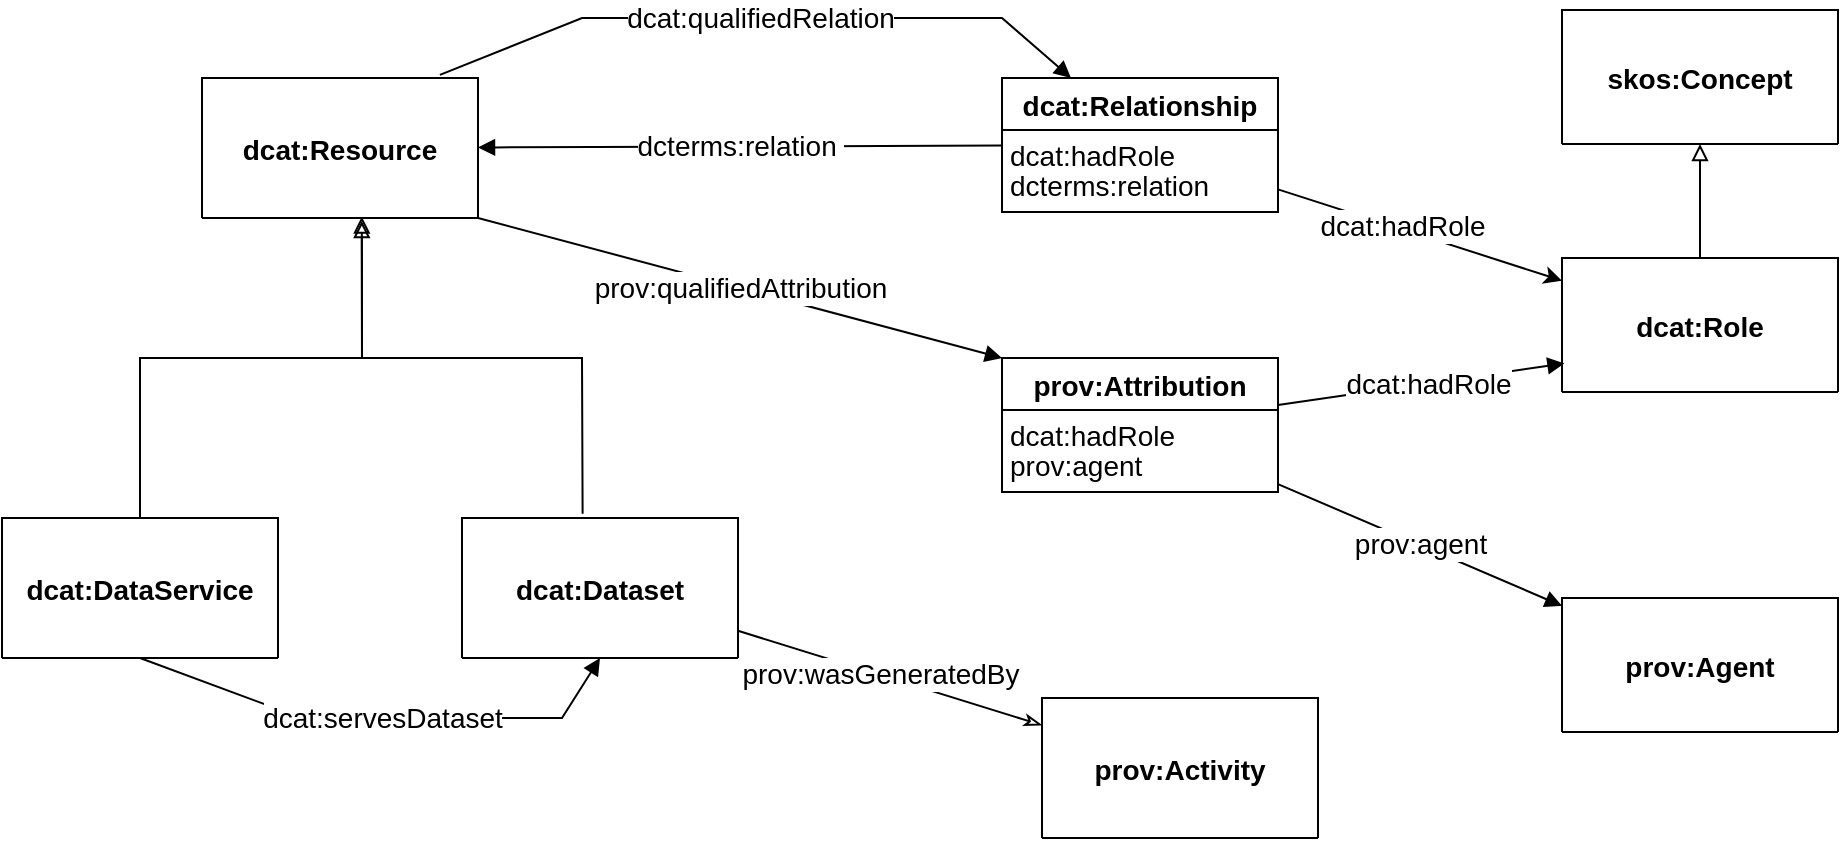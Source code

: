 <mxfile version="14.6.13" type="device"><diagram id="C5RBs43oDa-KdzZeNtuy" name="Page-1"><mxGraphModel dx="1181" dy="925" grid="1" gridSize="10" guides="1" tooltips="1" connect="1" arrows="1" fold="1" page="1" pageScale="1" pageWidth="827" pageHeight="1169" math="0" shadow="0"><root><mxCell id="WIyWlLk6GJQsqaUBKTNV-0"/><mxCell id="WIyWlLk6GJQsqaUBKTNV-1" parent="WIyWlLk6GJQsqaUBKTNV-0"/><mxCell id="lAlsXknyxqZ_k8VsZEve-19" value="" style="rounded=0;orthogonalLoop=1;jettySize=auto;html=1;" parent="WIyWlLk6GJQsqaUBKTNV-1" source="vmGSmUaiu8djbb4Gmsd6-274" target="lAlsXknyxqZ_k8VsZEve-16" edge="1"><mxGeometry relative="1" as="geometry"/></mxCell><mxCell id="lAlsXknyxqZ_k8VsZEve-37" value="dcat:hadRole" style="edgeLabel;html=1;align=center;verticalAlign=middle;resizable=0;points=[];fontSize=14;" parent="lAlsXknyxqZ_k8VsZEve-19" vertex="1" connectable="0"><mxGeometry x="-0.133" y="2" relative="1" as="geometry"><mxPoint as="offset"/></mxGeometry></mxCell><mxCell id="lAlsXknyxqZ_k8VsZEve-42" value="dcterms:relation&amp;nbsp;" style="edgeStyle=none;rounded=0;orthogonalLoop=1;jettySize=auto;html=1;endArrow=block;endFill=1;fontSize=14;" parent="WIyWlLk6GJQsqaUBKTNV-1" source="vmGSmUaiu8djbb4Gmsd6-274" target="lAlsXknyxqZ_k8VsZEve-39" edge="1"><mxGeometry relative="1" as="geometry"/></mxCell><mxCell id="vmGSmUaiu8djbb4Gmsd6-274" value="dcat:Relationship" style="swimlane;fontStyle=1;childLayout=stackLayout;horizontal=1;startSize=26;horizontalStack=0;resizeParent=1;resizeParentMax=0;resizeLast=0;collapsible=1;marginBottom=0;spacing=0;fontSize=14;" parent="WIyWlLk6GJQsqaUBKTNV-1" vertex="1"><mxGeometry x="110" y="60" width="138" height="67" as="geometry"/></mxCell><mxCell id="vmGSmUaiu8djbb4Gmsd6-275" value="dcat:hadRole" style="text;strokeColor=none;fillColor=none;align=left;verticalAlign=top;spacingLeft=4;spacingRight=4;overflow=hidden;rotatable=0;points=[[0,0.5],[1,0.5]];portConstraint=eastwest;fontStyle=0;spacing=0;fontSize=14;" parent="vmGSmUaiu8djbb4Gmsd6-274" vertex="1"><mxGeometry y="26" width="138" height="15" as="geometry"/></mxCell><mxCell id="vmGSmUaiu8djbb4Gmsd6-280" value="dcterms:relation" style="text;strokeColor=none;fillColor=none;align=left;verticalAlign=top;spacingLeft=4;spacingRight=4;overflow=hidden;rotatable=0;points=[[0,0.5],[1,0.5]];portConstraint=eastwest;fontStyle=0;spacing=0;fontSize=14;" parent="vmGSmUaiu8djbb4Gmsd6-274" vertex="1"><mxGeometry y="41" width="138" height="26" as="geometry"/></mxCell><mxCell id="lAlsXknyxqZ_k8VsZEve-23" value="" style="edgeStyle=orthogonalEdgeStyle;rounded=0;orthogonalLoop=1;jettySize=auto;html=1;endArrow=block;endFill=0;" parent="WIyWlLk6GJQsqaUBKTNV-1" source="lAlsXknyxqZ_k8VsZEve-16" target="lAlsXknyxqZ_k8VsZEve-20" edge="1"><mxGeometry relative="1" as="geometry"/></mxCell><mxCell id="lAlsXknyxqZ_k8VsZEve-16" value="dcat:Role" style="swimlane;fontStyle=1;childLayout=stackLayout;horizontal=1;startSize=67;horizontalStack=0;resizeParent=1;resizeParentMax=0;resizeLast=0;collapsible=1;marginBottom=0;spacing=0;fontSize=14;" parent="WIyWlLk6GJQsqaUBKTNV-1" vertex="1"><mxGeometry x="390" y="150" width="138" height="67" as="geometry"/></mxCell><mxCell id="lAlsXknyxqZ_k8VsZEve-20" value="skos:Concept" style="swimlane;fontStyle=1;childLayout=stackLayout;horizontal=1;startSize=67;horizontalStack=0;resizeParent=1;resizeParentMax=0;resizeLast=0;collapsible=1;marginBottom=0;spacing=0;fontSize=14;" parent="WIyWlLk6GJQsqaUBKTNV-1" vertex="1"><mxGeometry x="390" y="26" width="138" height="67" as="geometry"/></mxCell><mxCell id="lAlsXknyxqZ_k8VsZEve-29" style="rounded=0;orthogonalLoop=1;jettySize=auto;html=1;entryX=0.009;entryY=0.065;entryDx=0;entryDy=0;entryPerimeter=0;endArrow=block;endFill=1;" parent="WIyWlLk6GJQsqaUBKTNV-1" source="lAlsXknyxqZ_k8VsZEve-25" edge="1"><mxGeometry relative="1" as="geometry"><mxPoint x="391.242" y="202.69" as="targetPoint"/></mxGeometry></mxCell><mxCell id="lAlsXknyxqZ_k8VsZEve-36" value="dcat:hadRole" style="edgeLabel;html=1;align=center;verticalAlign=middle;resizable=0;points=[];fontSize=14;" parent="lAlsXknyxqZ_k8VsZEve-29" vertex="1" connectable="0"><mxGeometry x="0.042" relative="1" as="geometry"><mxPoint as="offset"/></mxGeometry></mxCell><mxCell id="lAlsXknyxqZ_k8VsZEve-34" value="prov:agent" style="edgeStyle=none;rounded=0;orthogonalLoop=1;jettySize=auto;html=1;endArrow=block;endFill=1;fontSize=14;" parent="WIyWlLk6GJQsqaUBKTNV-1" source="lAlsXknyxqZ_k8VsZEve-25" target="lAlsXknyxqZ_k8VsZEve-31" edge="1"><mxGeometry relative="1" as="geometry"/></mxCell><mxCell id="lAlsXknyxqZ_k8VsZEve-25" value="prov:Attribution" style="swimlane;fontStyle=1;childLayout=stackLayout;horizontal=1;startSize=26;horizontalStack=0;resizeParent=1;resizeParentMax=0;resizeLast=0;collapsible=1;marginBottom=0;spacing=0;fontSize=14;" parent="WIyWlLk6GJQsqaUBKTNV-1" vertex="1"><mxGeometry x="110" y="200" width="138" height="67" as="geometry"/></mxCell><mxCell id="lAlsXknyxqZ_k8VsZEve-26" value="dcat:hadRole" style="text;strokeColor=none;fillColor=none;align=left;verticalAlign=top;spacingLeft=4;spacingRight=4;overflow=hidden;rotatable=0;points=[[0,0.5],[1,0.5]];portConstraint=eastwest;fontStyle=0;spacing=0;fontSize=14;" parent="lAlsXknyxqZ_k8VsZEve-25" vertex="1"><mxGeometry y="26" width="138" height="15" as="geometry"/></mxCell><mxCell id="lAlsXknyxqZ_k8VsZEve-27" value="prov:agent" style="text;strokeColor=none;fillColor=none;align=left;verticalAlign=top;spacingLeft=4;spacingRight=4;overflow=hidden;rotatable=0;points=[[0,0.5],[1,0.5]];portConstraint=eastwest;fontStyle=0;spacing=0;fontSize=14;" parent="lAlsXknyxqZ_k8VsZEve-25" vertex="1"><mxGeometry y="41" width="138" height="26" as="geometry"/></mxCell><mxCell id="lAlsXknyxqZ_k8VsZEve-31" value="prov:Agent" style="swimlane;fontStyle=1;childLayout=stackLayout;horizontal=1;startSize=67;horizontalStack=0;resizeParent=1;resizeParentMax=0;resizeLast=0;collapsible=1;marginBottom=0;spacing=0;fontSize=14;" parent="WIyWlLk6GJQsqaUBKTNV-1" vertex="1"><mxGeometry x="390" y="320" width="138" height="67" as="geometry"/></mxCell><mxCell id="lAlsXknyxqZ_k8VsZEve-43" value="dcat:qualifiedRelation" style="edgeStyle=none;rounded=0;orthogonalLoop=1;jettySize=auto;html=1;exitX=0.862;exitY=-0.022;exitDx=0;exitDy=0;entryX=0.25;entryY=0;entryDx=0;entryDy=0;endArrow=block;endFill=1;fontSize=14;exitPerimeter=0;" parent="WIyWlLk6GJQsqaUBKTNV-1" source="lAlsXknyxqZ_k8VsZEve-39" target="vmGSmUaiu8djbb4Gmsd6-274" edge="1"><mxGeometry relative="1" as="geometry"><Array as="points"><mxPoint x="-100" y="30"/><mxPoint x="110" y="30"/></Array></mxGeometry></mxCell><mxCell id="lAlsXknyxqZ_k8VsZEve-44" value="prov:qualifiedAttribution" style="edgeStyle=none;rounded=0;orthogonalLoop=1;jettySize=auto;html=1;exitX=1;exitY=1;exitDx=0;exitDy=0;entryX=0;entryY=0;entryDx=0;entryDy=0;endArrow=block;endFill=1;fontSize=14;" parent="WIyWlLk6GJQsqaUBKTNV-1" source="lAlsXknyxqZ_k8VsZEve-39" target="lAlsXknyxqZ_k8VsZEve-25" edge="1"><mxGeometry relative="1" as="geometry"/></mxCell><mxCell id="lAlsXknyxqZ_k8VsZEve-47" value="" style="edgeStyle=none;rounded=0;orthogonalLoop=1;jettySize=auto;html=1;endArrow=none;endFill=0;startArrow=block;startFill=0;exitX=0.579;exitY=1.022;exitDx=0;exitDy=0;exitPerimeter=0;" parent="WIyWlLk6GJQsqaUBKTNV-1" source="lAlsXknyxqZ_k8VsZEve-39" target="lAlsXknyxqZ_k8VsZEve-46" edge="1"><mxGeometry relative="1" as="geometry"><Array as="points"><mxPoint x="-210" y="200"/><mxPoint x="-321" y="200"/></Array></mxGeometry></mxCell><mxCell id="lAlsXknyxqZ_k8VsZEve-49" value="" style="rounded=0;orthogonalLoop=1;jettySize=auto;html=1;endArrow=block;endFill=0;exitX=0.437;exitY=-0.031;exitDx=0;exitDy=0;entryX=0.579;entryY=0.99;entryDx=0;entryDy=0;exitPerimeter=0;entryPerimeter=0;" parent="WIyWlLk6GJQsqaUBKTNV-1" source="lAlsXknyxqZ_k8VsZEve-48" target="lAlsXknyxqZ_k8VsZEve-39" edge="1"><mxGeometry relative="1" as="geometry"><Array as="points"><mxPoint x="-100" y="200"/><mxPoint x="-210" y="200"/></Array></mxGeometry></mxCell><mxCell id="lAlsXknyxqZ_k8VsZEve-39" value="dcat:Resource" style="swimlane;fontStyle=1;childLayout=stackLayout;horizontal=1;startSize=108;horizontalStack=0;resizeParent=1;resizeParentMax=0;resizeLast=0;collapsible=1;marginBottom=0;spacing=0;fontSize=14;" parent="WIyWlLk6GJQsqaUBKTNV-1" vertex="1"><mxGeometry x="-290" y="60" width="138" height="70" as="geometry"><mxRectangle x="-200" y="93" width="130" height="26" as="alternateBounds"/></mxGeometry></mxCell><mxCell id="lAlsXknyxqZ_k8VsZEve-50" value="dcat:servesDataset" style="edgeStyle=none;rounded=0;orthogonalLoop=1;jettySize=auto;html=1;exitX=0.5;exitY=1;exitDx=0;exitDy=0;entryX=0.5;entryY=1;entryDx=0;entryDy=0;endArrow=block;endFill=1;fontSize=14;" parent="WIyWlLk6GJQsqaUBKTNV-1" source="lAlsXknyxqZ_k8VsZEve-46" target="lAlsXknyxqZ_k8VsZEve-48" edge="1"><mxGeometry relative="1" as="geometry"><Array as="points"><mxPoint x="-240" y="380"/><mxPoint x="-110" y="380"/></Array></mxGeometry></mxCell><mxCell id="lAlsXknyxqZ_k8VsZEve-46" value="dcat:DataService" style="swimlane;fontStyle=1;childLayout=stackLayout;horizontal=1;startSize=108;horizontalStack=0;resizeParent=1;resizeParentMax=0;resizeLast=0;collapsible=1;marginBottom=0;spacing=0;fontSize=14;" parent="WIyWlLk6GJQsqaUBKTNV-1" vertex="1"><mxGeometry x="-390" y="280" width="138" height="70" as="geometry"><mxRectangle x="-200" y="93" width="130" height="26" as="alternateBounds"/></mxGeometry></mxCell><mxCell id="lAlsXknyxqZ_k8VsZEve-53" value="" style="edgeStyle=none;rounded=0;orthogonalLoop=1;jettySize=auto;html=1;startArrow=none;startFill=0;endArrow=classicThin;endFill=0;" parent="WIyWlLk6GJQsqaUBKTNV-1" source="lAlsXknyxqZ_k8VsZEve-48" target="lAlsXknyxqZ_k8VsZEve-52" edge="1"><mxGeometry relative="1" as="geometry"/></mxCell><mxCell id="lAlsXknyxqZ_k8VsZEve-55" value="prov:wasGeneratedBy" style="edgeLabel;html=1;align=center;verticalAlign=middle;resizable=0;points=[];fontSize=14;" parent="lAlsXknyxqZ_k8VsZEve-53" vertex="1" connectable="0"><mxGeometry x="-0.073" y="1" relative="1" as="geometry"><mxPoint as="offset"/></mxGeometry></mxCell><mxCell id="lAlsXknyxqZ_k8VsZEve-48" value="dcat:Dataset" style="swimlane;fontStyle=1;childLayout=stackLayout;horizontal=1;startSize=108;horizontalStack=0;resizeParent=1;resizeParentMax=0;resizeLast=0;collapsible=1;marginBottom=0;spacing=0;fontSize=14;" parent="WIyWlLk6GJQsqaUBKTNV-1" vertex="1"><mxGeometry x="-160" y="280" width="138" height="70" as="geometry"><mxRectangle x="-200" y="93" width="130" height="26" as="alternateBounds"/></mxGeometry></mxCell><mxCell id="lAlsXknyxqZ_k8VsZEve-52" value="prov:Activity" style="swimlane;fontStyle=1;childLayout=stackLayout;horizontal=1;startSize=108;horizontalStack=0;resizeParent=1;resizeParentMax=0;resizeLast=0;collapsible=1;marginBottom=0;spacing=0;fontSize=14;" parent="WIyWlLk6GJQsqaUBKTNV-1" vertex="1"><mxGeometry x="130" y="370" width="138" height="70" as="geometry"><mxRectangle x="-200" y="93" width="130" height="26" as="alternateBounds"/></mxGeometry></mxCell></root></mxGraphModel></diagram></mxfile>